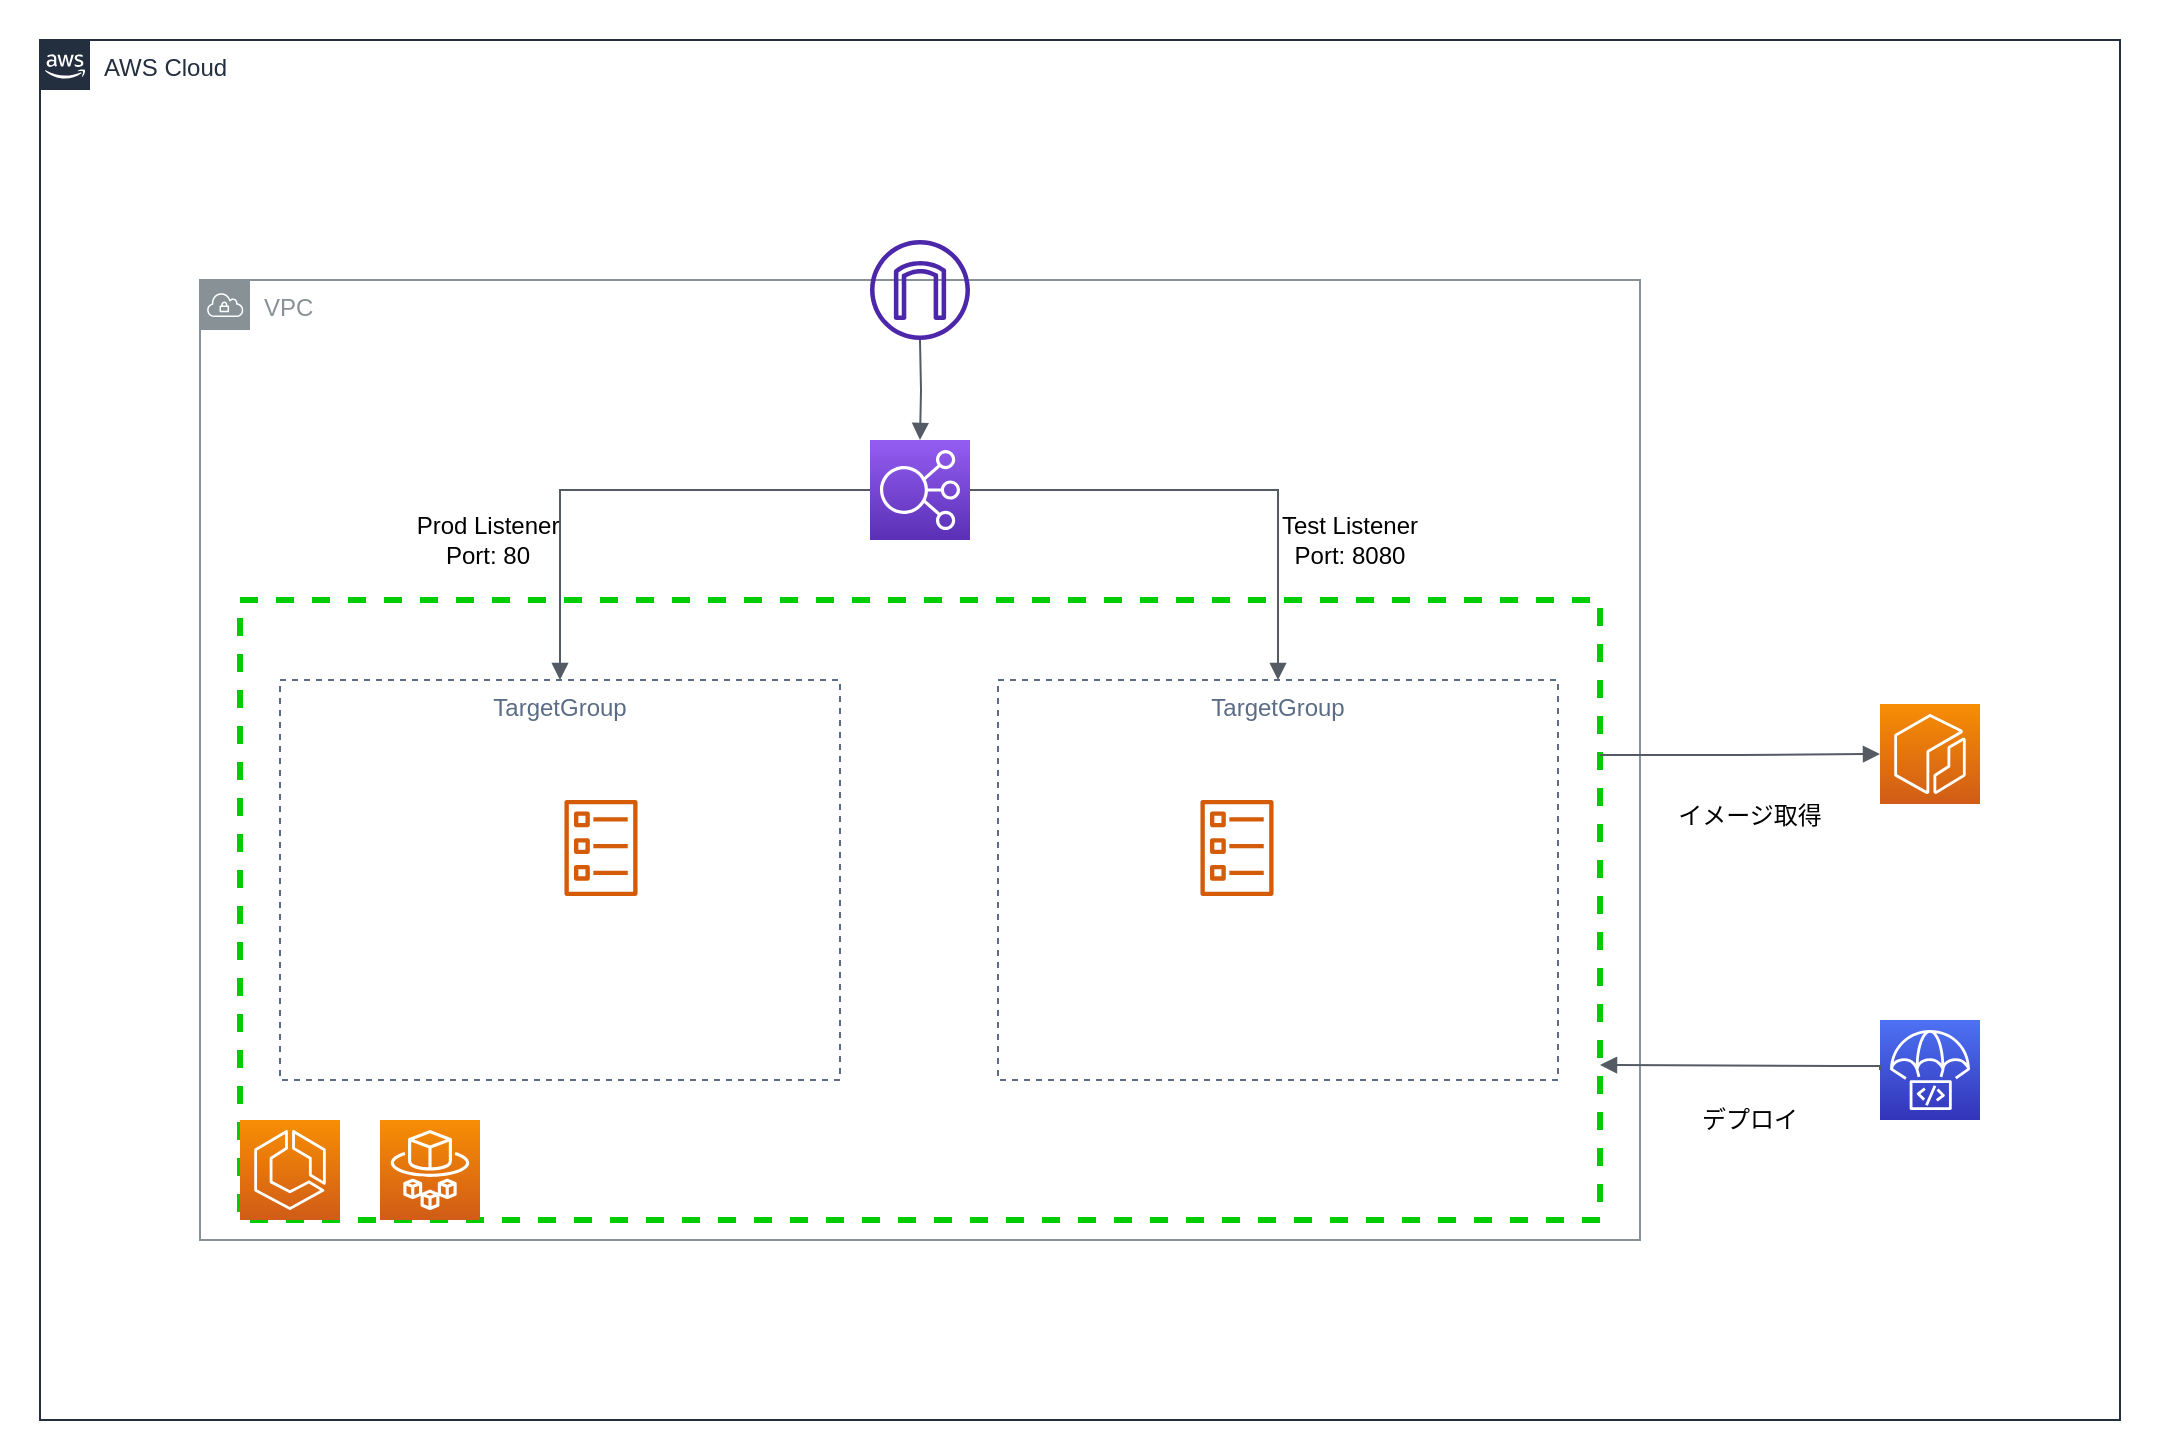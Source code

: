 <mxfile>
    <diagram id="haW63qgFXoHFFAZ1B-y8" name="ページ1">
        <mxGraphModel dx="1739" dy="929" grid="1" gridSize="10" guides="1" tooltips="1" connect="1" arrows="1" fold="1" page="1" pageScale="1" pageWidth="1169" pageHeight="827" math="0" shadow="0">
            <root>
                <mxCell id="0"/>
                <mxCell id="1" parent="0"/>
                <mxCell id="28" value="" style="rounded=0;whiteSpace=wrap;html=1;strokeWidth=3;strokeColor=none;" vertex="1" parent="1">
                    <mxGeometry x="60" y="60" width="1080" height="720" as="geometry"/>
                </mxCell>
                <mxCell id="2" value="AWS Cloud" style="points=[[0,0],[0.25,0],[0.5,0],[0.75,0],[1,0],[1,0.25],[1,0.5],[1,0.75],[1,1],[0.75,1],[0.5,1],[0.25,1],[0,1],[0,0.75],[0,0.5],[0,0.25]];outlineConnect=0;gradientColor=none;html=1;whiteSpace=wrap;fontSize=12;fontStyle=0;container=1;pointerEvents=0;collapsible=0;recursiveResize=0;shape=mxgraph.aws4.group;grIcon=mxgraph.aws4.group_aws_cloud_alt;strokeColor=#232F3E;fillColor=none;verticalAlign=top;align=left;spacingLeft=30;fontColor=#232F3E;dashed=0;" vertex="1" parent="1">
                    <mxGeometry x="80" y="80" width="1040" height="690" as="geometry"/>
                </mxCell>
                <mxCell id="3" value="VPC" style="sketch=0;outlineConnect=0;gradientColor=none;html=1;whiteSpace=wrap;fontSize=12;fontStyle=0;shape=mxgraph.aws4.group;grIcon=mxgraph.aws4.group_vpc;strokeColor=#879196;fillColor=none;verticalAlign=top;align=left;spacingLeft=30;fontColor=#879196;dashed=0;" vertex="1" parent="2">
                    <mxGeometry x="80" y="120" width="720" height="480" as="geometry"/>
                </mxCell>
                <mxCell id="4" value="" style="sketch=0;points=[[0,0,0],[0.25,0,0],[0.5,0,0],[0.75,0,0],[1,0,0],[0,1,0],[0.25,1,0],[0.5,1,0],[0.75,1,0],[1,1,0],[0,0.25,0],[0,0.5,0],[0,0.75,0],[1,0.25,0],[1,0.5,0],[1,0.75,0]];outlineConnect=0;fontColor=#232F3E;gradientColor=#F78E04;gradientDirection=north;fillColor=#D05C17;strokeColor=#ffffff;dashed=0;verticalLabelPosition=bottom;verticalAlign=top;align=center;html=1;fontSize=12;fontStyle=0;aspect=fixed;shape=mxgraph.aws4.resourceIcon;resIcon=mxgraph.aws4.ecr;" vertex="1" parent="2">
                    <mxGeometry x="920" y="332" width="50" height="50" as="geometry"/>
                </mxCell>
                <mxCell id="5" value="" style="sketch=0;points=[[0,0,0],[0.25,0,0],[0.5,0,0],[0.75,0,0],[1,0,0],[0,1,0],[0.25,1,0],[0.5,1,0],[0.75,1,0],[1,1,0],[0,0.25,0],[0,0.5,0],[0,0.75,0],[1,0.25,0],[1,0.5,0],[1,0.75,0]];outlineConnect=0;fontColor=#232F3E;gradientColor=#945DF2;gradientDirection=north;fillColor=#5A30B5;strokeColor=#ffffff;dashed=0;verticalLabelPosition=bottom;verticalAlign=top;align=center;html=1;fontSize=12;fontStyle=0;aspect=fixed;shape=mxgraph.aws4.resourceIcon;resIcon=mxgraph.aws4.elastic_load_balancing;" vertex="1" parent="2">
                    <mxGeometry x="415" y="200" width="50" height="50" as="geometry"/>
                </mxCell>
                <mxCell id="6" value="" style="sketch=0;outlineConnect=0;fontColor=#232F3E;gradientColor=none;fillColor=#D45B07;strokeColor=none;dashed=0;verticalLabelPosition=bottom;verticalAlign=top;align=center;html=1;fontSize=12;fontStyle=0;aspect=fixed;pointerEvents=1;shape=mxgraph.aws4.ecs_task;" vertex="1" parent="2">
                    <mxGeometry x="262" y="380" width="37" height="48" as="geometry"/>
                </mxCell>
                <mxCell id="7" value="" style="sketch=0;outlineConnect=0;fontColor=#232F3E;gradientColor=none;fillColor=#D45B07;strokeColor=none;dashed=0;verticalLabelPosition=bottom;verticalAlign=top;align=center;html=1;fontSize=12;fontStyle=0;aspect=fixed;pointerEvents=1;shape=mxgraph.aws4.ecs_task;" vertex="1" parent="2">
                    <mxGeometry x="580" y="380" width="37" height="48" as="geometry"/>
                </mxCell>
                <mxCell id="8" value="" style="sketch=0;outlineConnect=0;fontColor=#232F3E;gradientColor=none;fillColor=#4D27AA;strokeColor=none;dashed=0;verticalLabelPosition=bottom;verticalAlign=top;align=center;html=1;fontSize=12;fontStyle=0;aspect=fixed;pointerEvents=1;shape=mxgraph.aws4.internet_gateway;" vertex="1" parent="2">
                    <mxGeometry x="415" y="100" width="50" height="50" as="geometry"/>
                </mxCell>
                <mxCell id="9" value="TargetGroup" style="fillColor=none;strokeColor=#5A6C86;dashed=1;verticalAlign=top;fontStyle=0;fontColor=#5A6C86;" vertex="1" parent="2">
                    <mxGeometry x="120" y="320" width="280" height="200" as="geometry"/>
                </mxCell>
                <mxCell id="10" value="TargetGroup" style="fillColor=none;strokeColor=#5A6C86;dashed=1;verticalAlign=top;fontStyle=0;fontColor=#5A6C86;" vertex="1" parent="2">
                    <mxGeometry x="479" y="320" width="280" height="200" as="geometry"/>
                </mxCell>
                <mxCell id="11" value="" style="edgeStyle=orthogonalEdgeStyle;html=1;endArrow=none;elbow=vertical;startArrow=block;startFill=1;strokeColor=#545B64;rounded=0;exitX=0.5;exitY=0;exitDx=0;exitDy=0;entryX=0;entryY=0.5;entryDx=0;entryDy=0;entryPerimeter=0;" edge="1" parent="2" source="9" target="5">
                    <mxGeometry width="100" relative="1" as="geometry">
                        <mxPoint x="390" y="360" as="sourcePoint"/>
                        <mxPoint x="490" y="360" as="targetPoint"/>
                    </mxGeometry>
                </mxCell>
                <mxCell id="12" value="" style="edgeStyle=orthogonalEdgeStyle;html=1;endArrow=none;elbow=vertical;startArrow=block;startFill=1;strokeColor=#545B64;rounded=0;exitX=0.5;exitY=0;exitDx=0;exitDy=0;entryX=1;entryY=0.5;entryDx=0;entryDy=0;entryPerimeter=0;" edge="1" parent="2" source="10" target="5">
                    <mxGeometry width="100" relative="1" as="geometry">
                        <mxPoint x="270" y="330" as="sourcePoint"/>
                        <mxPoint x="425" y="235" as="targetPoint"/>
                    </mxGeometry>
                </mxCell>
                <mxCell id="15" value="" style="sketch=0;points=[[0,0,0],[0.25,0,0],[0.5,0,0],[0.75,0,0],[1,0,0],[0,1,0],[0.25,1,0],[0.5,1,0],[0.75,1,0],[1,1,0],[0,0.25,0],[0,0.5,0],[0,0.75,0],[1,0.25,0],[1,0.5,0],[1,0.75,0]];outlineConnect=0;fontColor=#232F3E;gradientColor=#4D72F3;gradientDirection=north;fillColor=#3334B9;strokeColor=#ffffff;dashed=0;verticalLabelPosition=bottom;verticalAlign=top;align=center;html=1;fontSize=12;fontStyle=0;aspect=fixed;shape=mxgraph.aws4.resourceIcon;resIcon=mxgraph.aws4.codedeploy;" vertex="1" parent="2">
                    <mxGeometry x="920" y="490" width="50" height="50" as="geometry"/>
                </mxCell>
                <mxCell id="16" value="" style="fillColor=none;strokeColor=#00CC00;dashed=1;verticalAlign=top;fontStyle=0;fontColor=#5A6C86;strokeWidth=3;" vertex="1" parent="2">
                    <mxGeometry x="100" y="280" width="680" height="310" as="geometry"/>
                </mxCell>
                <mxCell id="17" value="" style="sketch=0;points=[[0,0,0],[0.25,0,0],[0.5,0,0],[0.75,0,0],[1,0,0],[0,1,0],[0.25,1,0],[0.5,1,0],[0.75,1,0],[1,1,0],[0,0.25,0],[0,0.5,0],[0,0.75,0],[1,0.25,0],[1,0.5,0],[1,0.75,0]];outlineConnect=0;fontColor=#232F3E;gradientColor=#F78E04;gradientDirection=north;fillColor=#D05C17;strokeColor=#ffffff;dashed=0;verticalLabelPosition=bottom;verticalAlign=top;align=center;html=1;fontSize=12;fontStyle=0;aspect=fixed;shape=mxgraph.aws4.resourceIcon;resIcon=mxgraph.aws4.ecs;strokeWidth=3;" vertex="1" parent="2">
                    <mxGeometry x="100" y="540" width="50" height="50" as="geometry"/>
                </mxCell>
                <mxCell id="18" value="" style="sketch=0;points=[[0,0,0],[0.25,0,0],[0.5,0,0],[0.75,0,0],[1,0,0],[0,1,0],[0.25,1,0],[0.5,1,0],[0.75,1,0],[1,1,0],[0,0.25,0],[0,0.5,0],[0,0.75,0],[1,0.25,0],[1,0.5,0],[1,0.75,0]];outlineConnect=0;fontColor=#232F3E;gradientColor=#F78E04;gradientDirection=north;fillColor=#D05C17;strokeColor=#ffffff;dashed=0;verticalLabelPosition=bottom;verticalAlign=top;align=center;html=1;fontSize=12;fontStyle=0;aspect=fixed;shape=mxgraph.aws4.resourceIcon;resIcon=mxgraph.aws4.fargate;strokeWidth=3;" vertex="1" parent="2">
                    <mxGeometry x="170" y="540" width="50" height="50" as="geometry"/>
                </mxCell>
                <mxCell id="19" value="Prod Listener&lt;br&gt;Port: 80" style="text;html=1;strokeColor=none;fillColor=none;align=center;verticalAlign=middle;whiteSpace=wrap;rounded=0;strokeWidth=3;" vertex="1" parent="2">
                    <mxGeometry x="149" y="210" width="150" height="80" as="geometry"/>
                </mxCell>
                <mxCell id="20" value="Test Listener&lt;br&gt;Port: 8080" style="text;html=1;strokeColor=none;fillColor=none;align=center;verticalAlign=middle;whiteSpace=wrap;rounded=0;strokeWidth=3;" vertex="1" parent="2">
                    <mxGeometry x="580" y="210" width="150" height="80" as="geometry"/>
                </mxCell>
                <mxCell id="23" value="イメージ取得" style="text;html=1;strokeColor=none;fillColor=none;align=center;verticalAlign=middle;whiteSpace=wrap;rounded=0;strokeWidth=3;" vertex="1" parent="2">
                    <mxGeometry x="780" y="348" width="150" height="80" as="geometry"/>
                </mxCell>
                <mxCell id="24" value="" style="edgeStyle=orthogonalEdgeStyle;html=1;endArrow=block;elbow=vertical;startArrow=none;endFill=1;strokeColor=#545B64;rounded=0;entryX=1;entryY=0.75;entryDx=0;entryDy=0;exitX=0;exitY=0.5;exitDx=0;exitDy=0;exitPerimeter=0;" edge="1" parent="2" source="15" target="16">
                    <mxGeometry width="100" relative="1" as="geometry">
                        <mxPoint x="790" y="395" as="sourcePoint"/>
                        <mxPoint x="910" y="395" as="targetPoint"/>
                        <Array as="points">
                            <mxPoint x="900" y="513"/>
                            <mxPoint x="880" y="513"/>
                        </Array>
                    </mxGeometry>
                </mxCell>
                <mxCell id="22" value="" style="edgeStyle=orthogonalEdgeStyle;html=1;endArrow=block;elbow=vertical;startArrow=none;endFill=1;strokeColor=#545B64;rounded=0;entryX=0;entryY=0.5;entryDx=0;entryDy=0;entryPerimeter=0;exitX=1;exitY=0.25;exitDx=0;exitDy=0;" edge="1" parent="2" source="16" target="4">
                    <mxGeometry width="100" relative="1" as="geometry">
                        <mxPoint x="780" y="385" as="sourcePoint"/>
                        <mxPoint x="490" y="350" as="targetPoint"/>
                    </mxGeometry>
                </mxCell>
                <mxCell id="26" value="デプロイ" style="text;html=1;strokeColor=none;fillColor=none;align=center;verticalAlign=middle;whiteSpace=wrap;rounded=0;strokeWidth=3;" vertex="1" parent="2">
                    <mxGeometry x="780" y="500" width="150" height="80" as="geometry"/>
                </mxCell>
                <mxCell id="27" value="" style="edgeStyle=orthogonalEdgeStyle;html=1;endArrow=none;elbow=vertical;startArrow=block;startFill=1;strokeColor=#545B64;rounded=0;" edge="1" parent="1" target="8">
                    <mxGeometry width="100" relative="1" as="geometry">
                        <mxPoint x="520" y="280" as="sourcePoint"/>
                        <mxPoint x="570" y="440" as="targetPoint"/>
                    </mxGeometry>
                </mxCell>
            </root>
        </mxGraphModel>
    </diagram>
</mxfile>